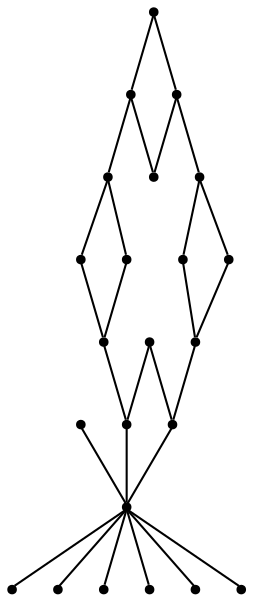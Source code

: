 graph {
  node [shape=point,comment="{\"directed\":false,\"doi\":\"10.1007/3-540-36151-0_2\",\"figure\":\"4\"}"]

  v0 [pos="1233.327070871989,514.5036462424459"]
  v1 [pos="1071.662505467733,532.3495709377788"]
  v2 [pos="1149.746863047282,548.2578678407533"]
  v3 [pos="1147.5749969482422,493.94522542538857"]
  v4 [pos="1128.0218760172527,593.8829187033834"]
  v5 [pos="1115.6958262125652,461.48291463437306"]
  v6 [pos="1076.0958512624106,618.4660994488262"]
  v7 [pos="1069.36354637146,446.1493575054668"]
  v8 [pos="1013.2343451182048,590.7744490582011"]
  v9 [pos="1013.2343451182048,473.9203535992167"]
  v10 [pos="954.8062801361084,532.3495709377788"]
  v11 [pos="935.3302319844565,668.6797463375591"]
  v12 [pos="935.3302319844564,396.01609741432094"]
  v13 [pos="876.9010702768962,454.44228683692836"]
  v14 [pos="876.9010702768962,727.1079146343731"]
  v15 [pos="876.9010702768962,337.5870151796204"]
  v16 [pos="876.9010702768962,610.2535648622377"]
  v17 [pos="818.4729417165122,396.01609741432094"]
  v18 [pos="818.4729417165122,668.6797463375591"]
  v19 [pos="740.5697981516521,473.9203535992168"]
  v20 [pos="740.5697981516521,590.7744490582012"]
  v21 [pos="798.9968935648601,532.3495709377788"]
  v22 [pos="682.1374893188477,532.3495709377788"]

  v22 -- v19 [id="-4",pos="682.1374893188477,532.3495709377788 740.5697981516521,473.9203535992168 740.5697981516521,473.9203535992168 740.5697981516521,473.9203535992168"]
  v22 -- v20 [id="-5",pos="682.1374893188477,532.3495709377788 740.5697981516521,590.7744490582012 740.5697981516521,590.7744490582012 740.5697981516521,590.7744490582012"]
  v20 -- v21 [id="-17",pos="740.5697981516521,590.7744490582012 798.9968935648601,532.3495709377788 798.9968935648601,532.3495709377788 798.9968935648601,532.3495709377788"]
  v19 -- v17 [id="-18",pos="740.5697981516521,473.9203535992168 818.4729417165122,396.01609741432094 818.4729417165122,396.01609741432094 818.4729417165122,396.01609741432094"]
  v20 -- v18 [id="-19",pos="740.5697981516521,590.7744490582012 818.4729417165122,668.6797463375591 818.4729417165122,668.6797463375591 818.4729417165122,668.6797463375591"]
  v19 -- v21 [id="-21",pos="740.5697981516521,473.9203535992168 798.9968935648601,532.3495709377788 798.9968935648601,532.3495709377788 798.9968935648601,532.3495709377788"]
  v18 -- v16 [id="-37",pos="818.4729417165122,668.6797463375591 876.9010702768962,610.2535648622377 876.9010702768962,610.2535648622377 876.9010702768962,610.2535648622377"]
  v17 -- v15 [id="-38",pos="818.4729417165122,396.01609741432094 876.9010702768962,337.5870151796204 876.9010702768962,337.5870151796204 876.9010702768962,337.5870151796204"]
  v17 -- v13 [id="-43",pos="818.4729417165122,396.01609741432094 876.9010702768962,454.44228683692836 876.9010702768962,454.44228683692836 876.9010702768962,454.44228683692836"]
  v18 -- v14 [id="-44",pos="818.4729417165122,668.6797463375591 876.9010702768962,727.1079146343731 876.9010702768962,727.1079146343731 876.9010702768962,727.1079146343731"]
  v13 -- v12 [id="-60",pos="876.9010702768962,454.44228683692836 935.3302319844564,396.01609741432094 935.3302319844564,396.01609741432094 935.3302319844564,396.01609741432094"]
  v14 -- v11 [id="-61",pos="876.9010702768962,727.1079146343731 935.3302319844565,668.6797463375591 935.3302319844565,668.6797463375591 935.3302319844565,668.6797463375591"]
  v16 -- v11 [id="-62",pos="876.9010702768962,610.2535648622377 935.3302319844565,668.6797463375591 935.3302319844565,668.6797463375591 935.3302319844565,668.6797463375591"]
  v15 -- v12 [id="-67",pos="876.9010702768962,337.5870151796204 935.3302319844564,396.01609741432094 935.3302319844564,396.01609741432094 935.3302319844564,396.01609741432094"]
  v11 -- v8 [id="-80",pos="935.3302319844565,668.6797463375591 1013.2343451182048,590.7744490582011 1013.2343451182048,590.7744490582011 1013.2343451182048,590.7744490582011"]
  v12 -- v9 [id="-84",pos="935.3302319844564,396.01609741432094 1013.2343451182048,473.9203535992167 1013.2343451182048,473.9203535992167 1013.2343451182048,473.9203535992167"]
  v10 -- v9 [id="-86",pos="954.8062801361084,532.3495709377788 1013.2343451182048,473.9203535992167 1013.2343451182048,473.9203535992167 1013.2343451182048,473.9203535992167"]
  v10 -- v8 [id="-89",pos="954.8062801361084,532.3495709377788 1013.2343451182048,590.7744490582011 1013.2343451182048,590.7744490582011 1013.2343451182048,590.7744490582011"]
  v8 -- v1 [id="-101",pos="1013.2343451182048,590.7744490582011 1071.662505467733,532.3495709377788 1071.662505467733,532.3495709377788 1071.662505467733,532.3495709377788"]
  v9 -- v1 [id="-105",pos="1013.2343451182048,473.9203535992167 1071.662505467733,532.3495709377788 1071.662505467733,532.3495709377788 1071.662505467733,532.3495709377788"]
  v7 -- v1 [id="-114",pos="1069.36354637146,446.1493575054668 1071.662505467733,532.3495709377788 1071.662505467733,532.3495709377788 1071.662505467733,532.3495709377788"]
  v1 -- v6 [id="-121",pos="1071.662505467733,532.3495709377788 1076.0958512624106,618.4660994488262 1076.0958512624106,618.4660994488262 1076.0958512624106,618.4660994488262"]
  v1 -- v5 [id="-127",pos="1071.662505467733,532.3495709377788 1115.6958262125652,461.48291463437306 1115.6958262125652,461.48291463437306 1115.6958262125652,461.48291463437306"]
  v1 -- v4 [id="-133",pos="1071.662505467733,532.3495709377788 1128.0218760172527,593.8829187033834 1128.0218760172527,593.8829187033834 1128.0218760172527,593.8829187033834"]
  v1 -- v3 [id="-135",pos="1071.662505467733,532.3495709377788 1147.5749969482422,493.94522542538857 1147.5749969482422,493.94522542538857 1147.5749969482422,493.94522542538857"]
  v1 -- v2 [id="-142",pos="1071.662505467733,532.3495709377788 1149.746863047282,548.2578678407533 1149.746863047282,548.2578678407533 1149.746863047282,548.2578678407533"]
  v1 -- v0 [id="-143",pos="1071.662505467733,532.3495709377788 1233.327070871989,514.5036462424459 1233.327070871989,514.5036462424459 1233.327070871989,514.5036462424459"]
}